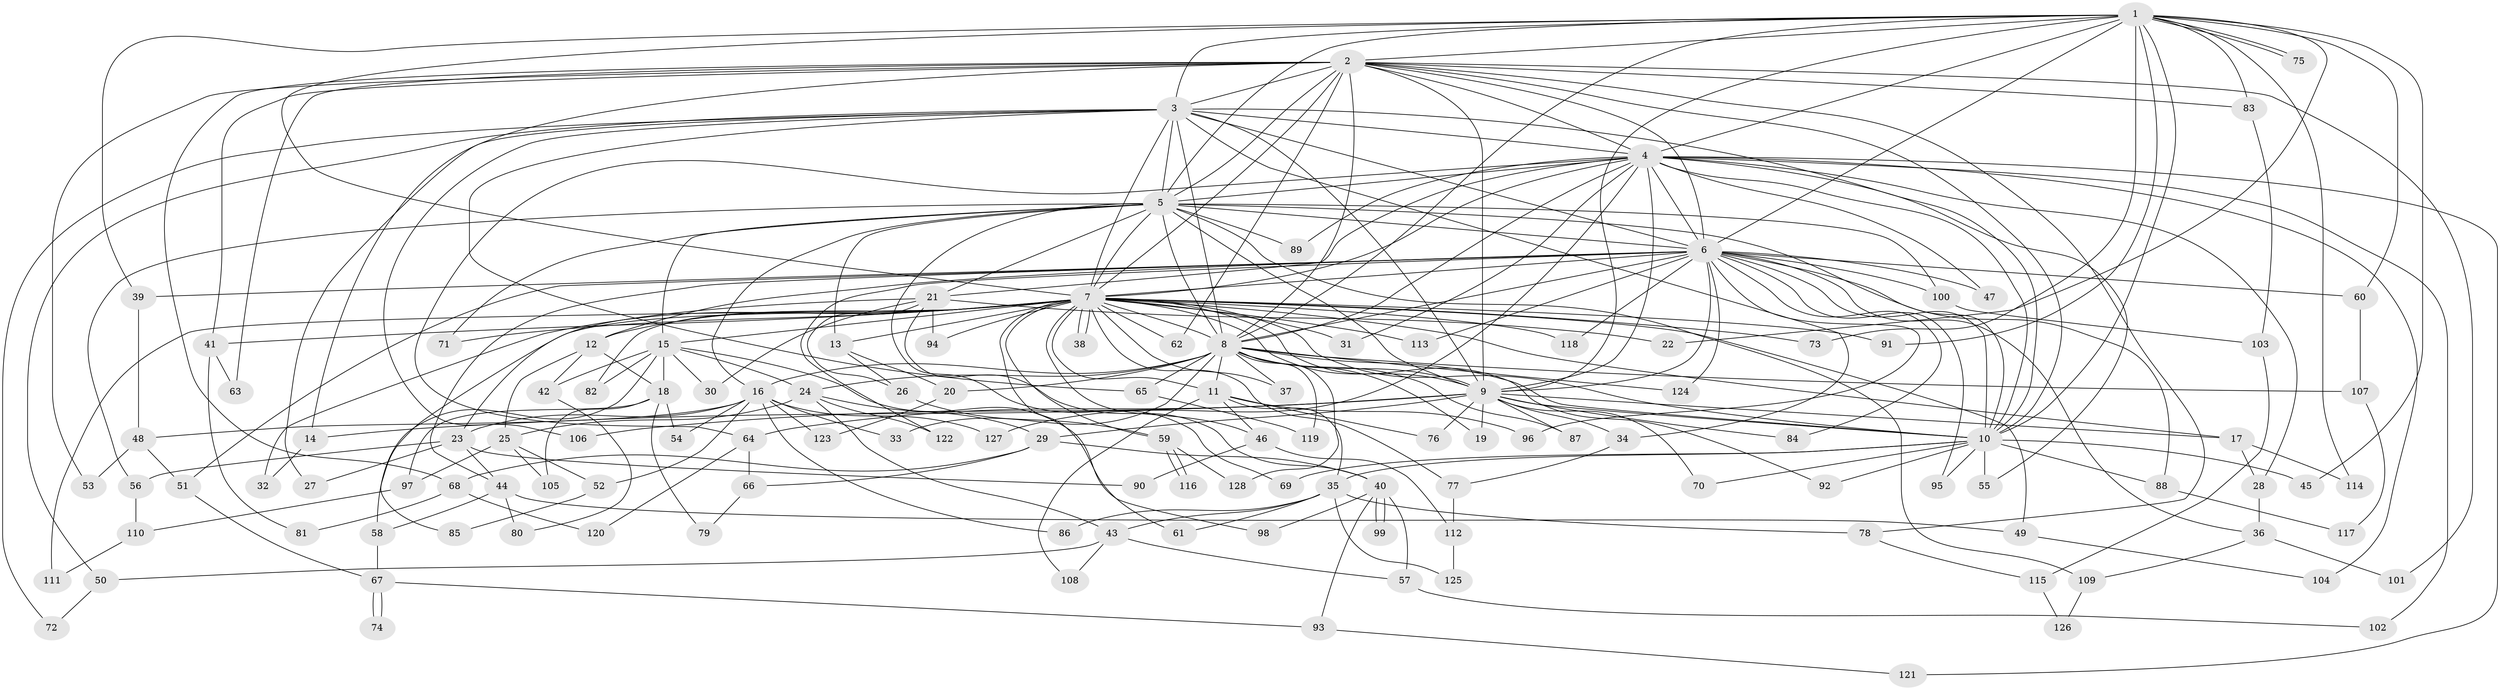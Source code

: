 // coarse degree distribution, {29: 0.015625, 28: 0.015625, 4: 0.078125, 2: 0.484375, 3: 0.09375, 1: 0.1875, 14: 0.015625, 15: 0.015625, 7: 0.03125, 10: 0.03125, 6: 0.015625, 16: 0.015625}
// Generated by graph-tools (version 1.1) at 2025/46/03/04/25 21:46:42]
// undirected, 128 vertices, 281 edges
graph export_dot {
graph [start="1"]
  node [color=gray90,style=filled];
  1;
  2;
  3;
  4;
  5;
  6;
  7;
  8;
  9;
  10;
  11;
  12;
  13;
  14;
  15;
  16;
  17;
  18;
  19;
  20;
  21;
  22;
  23;
  24;
  25;
  26;
  27;
  28;
  29;
  30;
  31;
  32;
  33;
  34;
  35;
  36;
  37;
  38;
  39;
  40;
  41;
  42;
  43;
  44;
  45;
  46;
  47;
  48;
  49;
  50;
  51;
  52;
  53;
  54;
  55;
  56;
  57;
  58;
  59;
  60;
  61;
  62;
  63;
  64;
  65;
  66;
  67;
  68;
  69;
  70;
  71;
  72;
  73;
  74;
  75;
  76;
  77;
  78;
  79;
  80;
  81;
  82;
  83;
  84;
  85;
  86;
  87;
  88;
  89;
  90;
  91;
  92;
  93;
  94;
  95;
  96;
  97;
  98;
  99;
  100;
  101;
  102;
  103;
  104;
  105;
  106;
  107;
  108;
  109;
  110;
  111;
  112;
  113;
  114;
  115;
  116;
  117;
  118;
  119;
  120;
  121;
  122;
  123;
  124;
  125;
  126;
  127;
  128;
  1 -- 2;
  1 -- 3;
  1 -- 4;
  1 -- 5;
  1 -- 6;
  1 -- 7;
  1 -- 8;
  1 -- 9;
  1 -- 10;
  1 -- 22;
  1 -- 39;
  1 -- 45;
  1 -- 60;
  1 -- 73;
  1 -- 75;
  1 -- 75;
  1 -- 83;
  1 -- 91;
  1 -- 114;
  2 -- 3;
  2 -- 4;
  2 -- 5;
  2 -- 6;
  2 -- 7;
  2 -- 8;
  2 -- 9;
  2 -- 10;
  2 -- 14;
  2 -- 41;
  2 -- 53;
  2 -- 62;
  2 -- 63;
  2 -- 68;
  2 -- 78;
  2 -- 83;
  2 -- 101;
  3 -- 4;
  3 -- 5;
  3 -- 6;
  3 -- 7;
  3 -- 8;
  3 -- 9;
  3 -- 10;
  3 -- 27;
  3 -- 34;
  3 -- 50;
  3 -- 65;
  3 -- 72;
  3 -- 106;
  4 -- 5;
  4 -- 6;
  4 -- 7;
  4 -- 8;
  4 -- 9;
  4 -- 10;
  4 -- 21;
  4 -- 28;
  4 -- 31;
  4 -- 47;
  4 -- 55;
  4 -- 64;
  4 -- 89;
  4 -- 102;
  4 -- 104;
  4 -- 121;
  4 -- 127;
  5 -- 6;
  5 -- 7;
  5 -- 8;
  5 -- 9;
  5 -- 10;
  5 -- 13;
  5 -- 15;
  5 -- 16;
  5 -- 21;
  5 -- 56;
  5 -- 69;
  5 -- 71;
  5 -- 89;
  5 -- 100;
  5 -- 109;
  6 -- 7;
  6 -- 8;
  6 -- 9;
  6 -- 10;
  6 -- 12;
  6 -- 36;
  6 -- 39;
  6 -- 44;
  6 -- 47;
  6 -- 51;
  6 -- 60;
  6 -- 84;
  6 -- 88;
  6 -- 95;
  6 -- 96;
  6 -- 100;
  6 -- 113;
  6 -- 118;
  6 -- 122;
  6 -- 124;
  7 -- 8;
  7 -- 9;
  7 -- 10;
  7 -- 11;
  7 -- 12;
  7 -- 13;
  7 -- 15;
  7 -- 17;
  7 -- 31;
  7 -- 32;
  7 -- 37;
  7 -- 38;
  7 -- 38;
  7 -- 41;
  7 -- 46;
  7 -- 49;
  7 -- 59;
  7 -- 61;
  7 -- 62;
  7 -- 71;
  7 -- 73;
  7 -- 77;
  7 -- 82;
  7 -- 85;
  7 -- 91;
  7 -- 92;
  7 -- 94;
  7 -- 111;
  7 -- 113;
  7 -- 118;
  8 -- 9;
  8 -- 10;
  8 -- 11;
  8 -- 16;
  8 -- 19;
  8 -- 20;
  8 -- 24;
  8 -- 33;
  8 -- 37;
  8 -- 65;
  8 -- 87;
  8 -- 107;
  8 -- 119;
  8 -- 124;
  8 -- 128;
  9 -- 10;
  9 -- 14;
  9 -- 17;
  9 -- 19;
  9 -- 29;
  9 -- 34;
  9 -- 64;
  9 -- 70;
  9 -- 76;
  9 -- 84;
  9 -- 87;
  9 -- 106;
  10 -- 35;
  10 -- 45;
  10 -- 55;
  10 -- 69;
  10 -- 70;
  10 -- 88;
  10 -- 92;
  10 -- 95;
  11 -- 35;
  11 -- 46;
  11 -- 76;
  11 -- 96;
  11 -- 108;
  12 -- 18;
  12 -- 25;
  12 -- 42;
  13 -- 20;
  13 -- 26;
  14 -- 32;
  15 -- 18;
  15 -- 24;
  15 -- 30;
  15 -- 42;
  15 -- 58;
  15 -- 82;
  15 -- 98;
  16 -- 23;
  16 -- 33;
  16 -- 48;
  16 -- 52;
  16 -- 54;
  16 -- 86;
  16 -- 123;
  16 -- 127;
  17 -- 28;
  17 -- 114;
  18 -- 54;
  18 -- 79;
  18 -- 97;
  18 -- 105;
  20 -- 123;
  21 -- 22;
  21 -- 23;
  21 -- 26;
  21 -- 30;
  21 -- 40;
  21 -- 94;
  23 -- 27;
  23 -- 44;
  23 -- 56;
  23 -- 90;
  24 -- 25;
  24 -- 29;
  24 -- 43;
  24 -- 122;
  25 -- 52;
  25 -- 97;
  25 -- 105;
  26 -- 59;
  28 -- 36;
  29 -- 40;
  29 -- 66;
  29 -- 68;
  34 -- 77;
  35 -- 43;
  35 -- 61;
  35 -- 78;
  35 -- 86;
  35 -- 125;
  36 -- 101;
  36 -- 109;
  39 -- 48;
  40 -- 57;
  40 -- 93;
  40 -- 98;
  40 -- 99;
  40 -- 99;
  41 -- 63;
  41 -- 81;
  42 -- 80;
  43 -- 50;
  43 -- 57;
  43 -- 108;
  44 -- 49;
  44 -- 58;
  44 -- 80;
  46 -- 90;
  46 -- 112;
  48 -- 51;
  48 -- 53;
  49 -- 104;
  50 -- 72;
  51 -- 67;
  52 -- 85;
  56 -- 110;
  57 -- 102;
  58 -- 67;
  59 -- 116;
  59 -- 116;
  59 -- 128;
  60 -- 107;
  64 -- 66;
  64 -- 120;
  65 -- 119;
  66 -- 79;
  67 -- 74;
  67 -- 74;
  67 -- 93;
  68 -- 81;
  68 -- 120;
  77 -- 112;
  78 -- 115;
  83 -- 103;
  88 -- 117;
  93 -- 121;
  97 -- 110;
  100 -- 103;
  103 -- 115;
  107 -- 117;
  109 -- 126;
  110 -- 111;
  112 -- 125;
  115 -- 126;
}

